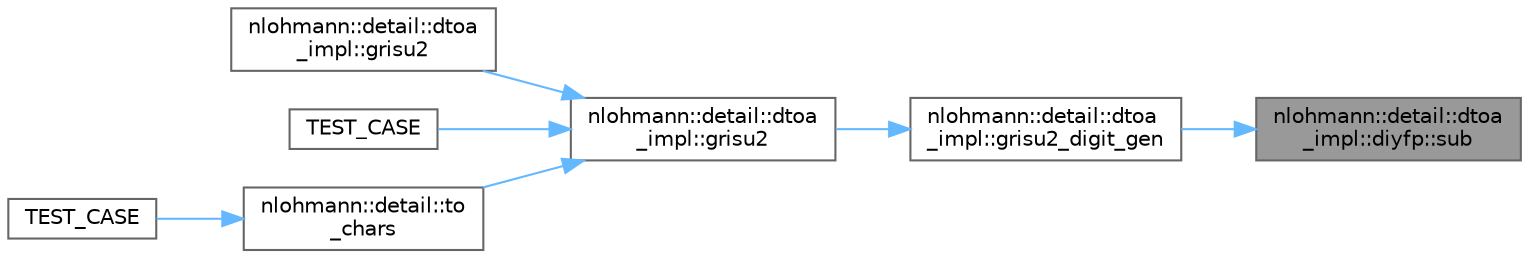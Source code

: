 digraph "nlohmann::detail::dtoa_impl::diyfp::sub"
{
 // LATEX_PDF_SIZE
  bgcolor="transparent";
  edge [fontname=Helvetica,fontsize=10,labelfontname=Helvetica,labelfontsize=10];
  node [fontname=Helvetica,fontsize=10,shape=box,height=0.2,width=0.4];
  rankdir="RL";
  Node1 [id="Node000001",label="nlohmann::detail::dtoa\l_impl::diyfp::sub",height=0.2,width=0.4,color="gray40", fillcolor="grey60", style="filled", fontcolor="black",tooltip="returns x - y"];
  Node1 -> Node2 [id="edge1_Node000001_Node000002",dir="back",color="steelblue1",style="solid",tooltip=" "];
  Node2 [id="Node000002",label="nlohmann::detail::dtoa\l_impl::grisu2_digit_gen",height=0.2,width=0.4,color="grey40", fillcolor="white", style="filled",URL="$namespacenlohmann_1_1detail_1_1dtoa__impl.html#a9b899c72b0e1e3dd46d75c2b4e6bcdfb",tooltip=" "];
  Node2 -> Node3 [id="edge2_Node000002_Node000003",dir="back",color="steelblue1",style="solid",tooltip=" "];
  Node3 [id="Node000003",label="nlohmann::detail::dtoa\l_impl::grisu2",height=0.2,width=0.4,color="grey40", fillcolor="white", style="filled",URL="$namespacenlohmann_1_1detail_1_1dtoa__impl.html#a05b681dcb8569b9784c6dccfadb01633",tooltip=" "];
  Node3 -> Node4 [id="edge3_Node000003_Node000004",dir="back",color="steelblue1",style="solid",tooltip=" "];
  Node4 [id="Node000004",label="nlohmann::detail::dtoa\l_impl::grisu2",height=0.2,width=0.4,color="grey40", fillcolor="white", style="filled",URL="$namespacenlohmann_1_1detail_1_1dtoa__impl.html#aab7a9670a4f4704a5d0347ad7588576b",tooltip=" "];
  Node3 -> Node5 [id="edge4_Node000003_Node000005",dir="back",color="steelblue1",style="solid",tooltip=" "];
  Node5 [id="Node000005",label="TEST_CASE",height=0.2,width=0.4,color="grey40", fillcolor="white", style="filled",URL="$unit-to__chars_8cpp.html#acf34797b126b5b94d2c0feb6d74cd7e4",tooltip=" "];
  Node3 -> Node6 [id="edge5_Node000003_Node000006",dir="back",color="steelblue1",style="solid",tooltip=" "];
  Node6 [id="Node000006",label="nlohmann::detail::to\l_chars",height=0.2,width=0.4,color="grey40", fillcolor="white", style="filled",URL="$namespacenlohmann_1_1detail.html#a4ceeb4ec7f2cd493dd9cf328044c1e3c",tooltip="generates a decimal representation of the floating-point number value in [first, last)."];
  Node6 -> Node7 [id="edge6_Node000006_Node000007",dir="back",color="steelblue1",style="solid",tooltip=" "];
  Node7 [id="Node000007",label="TEST_CASE",height=0.2,width=0.4,color="grey40", fillcolor="white", style="filled",URL="$unit-to__chars_8cpp.html#aa943f889b4ca051c4ee97598d094e0de",tooltip=" "];
}
